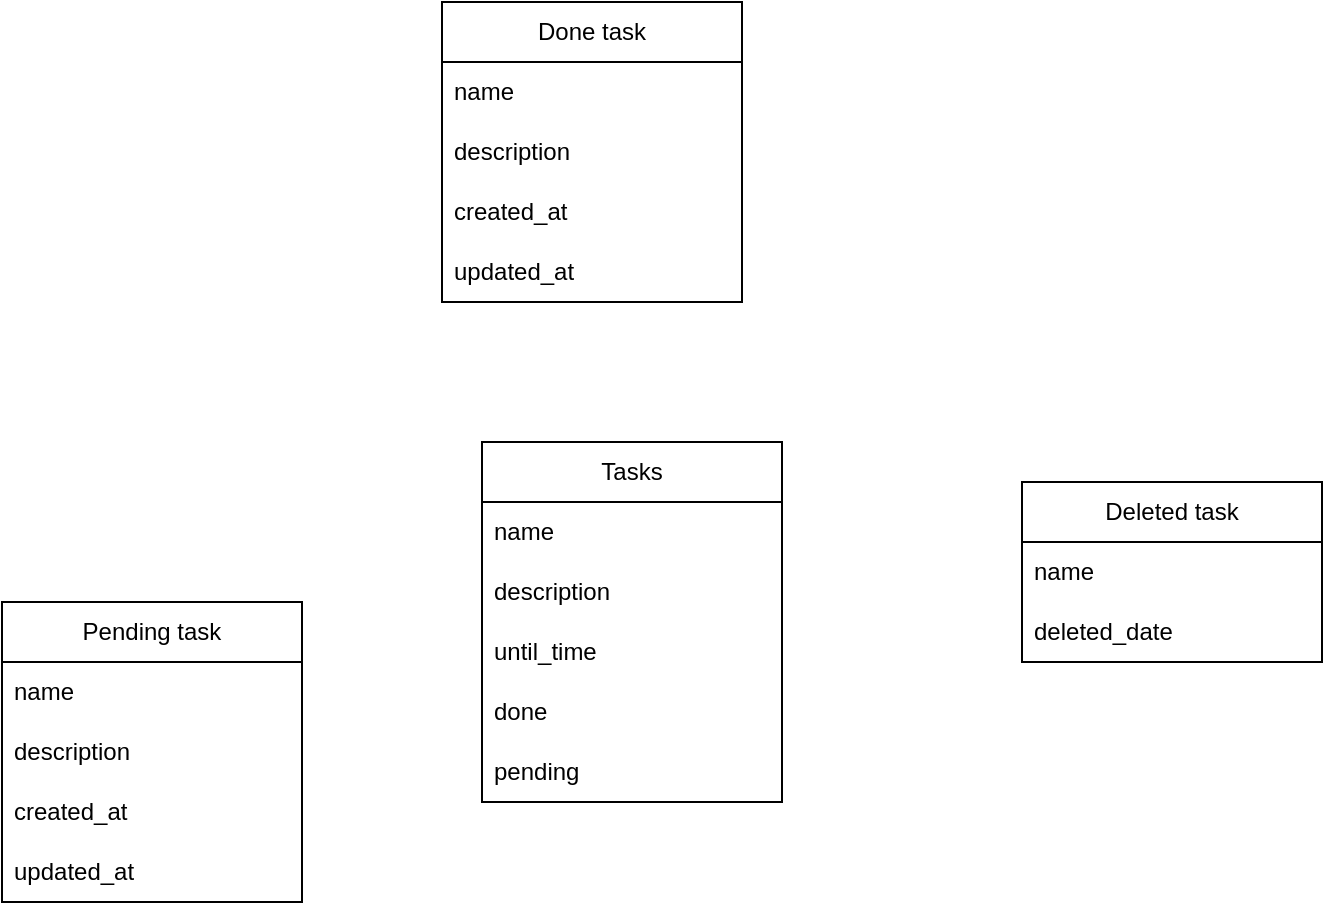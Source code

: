 <mxfile version="24.6.4" type="device">
  <diagram name="Page-1" id="VBJ0OumQQvjMFuhcdAdP">
    <mxGraphModel dx="880" dy="524" grid="1" gridSize="10" guides="1" tooltips="1" connect="1" arrows="1" fold="1" page="1" pageScale="1" pageWidth="850" pageHeight="1100" math="0" shadow="0">
      <root>
        <mxCell id="0" />
        <mxCell id="1" parent="0" />
        <mxCell id="duof3CwweLlsd9wkoC7A-3" value="Done task" style="swimlane;fontStyle=0;childLayout=stackLayout;horizontal=1;startSize=30;horizontalStack=0;resizeParent=1;resizeParentMax=0;resizeLast=0;collapsible=1;marginBottom=0;whiteSpace=wrap;html=1;" parent="1" vertex="1">
          <mxGeometry x="290" y="20" width="150" height="150" as="geometry" />
        </mxCell>
        <mxCell id="duof3CwweLlsd9wkoC7A-4" value="name" style="text;strokeColor=none;fillColor=none;align=left;verticalAlign=middle;spacingLeft=4;spacingRight=4;overflow=hidden;points=[[0,0.5],[1,0.5]];portConstraint=eastwest;rotatable=0;whiteSpace=wrap;html=1;" parent="duof3CwweLlsd9wkoC7A-3" vertex="1">
          <mxGeometry y="30" width="150" height="30" as="geometry" />
        </mxCell>
        <mxCell id="duof3CwweLlsd9wkoC7A-27" value="description" style="text;strokeColor=none;fillColor=none;align=left;verticalAlign=middle;spacingLeft=4;spacingRight=4;overflow=hidden;points=[[0,0.5],[1,0.5]];portConstraint=eastwest;rotatable=0;whiteSpace=wrap;html=1;" parent="duof3CwweLlsd9wkoC7A-3" vertex="1">
          <mxGeometry y="60" width="150" height="30" as="geometry" />
        </mxCell>
        <mxCell id="duof3CwweLlsd9wkoC7A-5" value="created_at" style="text;strokeColor=none;fillColor=none;align=left;verticalAlign=middle;spacingLeft=4;spacingRight=4;overflow=hidden;points=[[0,0.5],[1,0.5]];portConstraint=eastwest;rotatable=0;whiteSpace=wrap;html=1;" parent="duof3CwweLlsd9wkoC7A-3" vertex="1">
          <mxGeometry y="90" width="150" height="30" as="geometry" />
        </mxCell>
        <mxCell id="duof3CwweLlsd9wkoC7A-6" value="updated_at" style="text;strokeColor=none;fillColor=none;align=left;verticalAlign=middle;spacingLeft=4;spacingRight=4;overflow=hidden;points=[[0,0.5],[1,0.5]];portConstraint=eastwest;rotatable=0;whiteSpace=wrap;html=1;" parent="duof3CwweLlsd9wkoC7A-3" vertex="1">
          <mxGeometry y="120" width="150" height="30" as="geometry" />
        </mxCell>
        <mxCell id="duof3CwweLlsd9wkoC7A-7" value="Pending task" style="swimlane;fontStyle=0;childLayout=stackLayout;horizontal=1;startSize=30;horizontalStack=0;resizeParent=1;resizeParentMax=0;resizeLast=0;collapsible=1;marginBottom=0;whiteSpace=wrap;html=1;" parent="1" vertex="1">
          <mxGeometry x="70" y="320" width="150" height="150" as="geometry" />
        </mxCell>
        <mxCell id="duof3CwweLlsd9wkoC7A-8" value="name" style="text;strokeColor=none;fillColor=none;align=left;verticalAlign=middle;spacingLeft=4;spacingRight=4;overflow=hidden;points=[[0,0.5],[1,0.5]];portConstraint=eastwest;rotatable=0;whiteSpace=wrap;html=1;" parent="duof3CwweLlsd9wkoC7A-7" vertex="1">
          <mxGeometry y="30" width="150" height="30" as="geometry" />
        </mxCell>
        <mxCell id="duof3CwweLlsd9wkoC7A-28" value="description" style="text;strokeColor=none;fillColor=none;align=left;verticalAlign=middle;spacingLeft=4;spacingRight=4;overflow=hidden;points=[[0,0.5],[1,0.5]];portConstraint=eastwest;rotatable=0;whiteSpace=wrap;html=1;" parent="duof3CwweLlsd9wkoC7A-7" vertex="1">
          <mxGeometry y="60" width="150" height="30" as="geometry" />
        </mxCell>
        <mxCell id="duof3CwweLlsd9wkoC7A-9" value="created_at" style="text;strokeColor=none;fillColor=none;align=left;verticalAlign=middle;spacingLeft=4;spacingRight=4;overflow=hidden;points=[[0,0.5],[1,0.5]];portConstraint=eastwest;rotatable=0;whiteSpace=wrap;html=1;" parent="duof3CwweLlsd9wkoC7A-7" vertex="1">
          <mxGeometry y="90" width="150" height="30" as="geometry" />
        </mxCell>
        <mxCell id="duof3CwweLlsd9wkoC7A-10" value="updated_at" style="text;strokeColor=none;fillColor=none;align=left;verticalAlign=middle;spacingLeft=4;spacingRight=4;overflow=hidden;points=[[0,0.5],[1,0.5]];portConstraint=eastwest;rotatable=0;whiteSpace=wrap;html=1;" parent="duof3CwweLlsd9wkoC7A-7" vertex="1">
          <mxGeometry y="120" width="150" height="30" as="geometry" />
        </mxCell>
        <mxCell id="duof3CwweLlsd9wkoC7A-11" value="Tasks" style="swimlane;fontStyle=0;childLayout=stackLayout;horizontal=1;startSize=30;horizontalStack=0;resizeParent=1;resizeParentMax=0;resizeLast=0;collapsible=1;marginBottom=0;whiteSpace=wrap;html=1;" parent="1" vertex="1">
          <mxGeometry x="310" y="240" width="150" height="180" as="geometry" />
        </mxCell>
        <mxCell id="duof3CwweLlsd9wkoC7A-12" value="name" style="text;strokeColor=none;fillColor=none;align=left;verticalAlign=middle;spacingLeft=4;spacingRight=4;overflow=hidden;points=[[0,0.5],[1,0.5]];portConstraint=eastwest;rotatable=0;whiteSpace=wrap;html=1;" parent="duof3CwweLlsd9wkoC7A-11" vertex="1">
          <mxGeometry y="30" width="150" height="30" as="geometry" />
        </mxCell>
        <mxCell id="duof3CwweLlsd9wkoC7A-13" value="description" style="text;strokeColor=none;fillColor=none;align=left;verticalAlign=middle;spacingLeft=4;spacingRight=4;overflow=hidden;points=[[0,0.5],[1,0.5]];portConstraint=eastwest;rotatable=0;whiteSpace=wrap;html=1;" parent="duof3CwweLlsd9wkoC7A-11" vertex="1">
          <mxGeometry y="60" width="150" height="30" as="geometry" />
        </mxCell>
        <mxCell id="duof3CwweLlsd9wkoC7A-24" value="until_time" style="text;strokeColor=none;fillColor=none;align=left;verticalAlign=middle;spacingLeft=4;spacingRight=4;overflow=hidden;points=[[0,0.5],[1,0.5]];portConstraint=eastwest;rotatable=0;whiteSpace=wrap;html=1;" parent="duof3CwweLlsd9wkoC7A-11" vertex="1">
          <mxGeometry y="90" width="150" height="30" as="geometry" />
        </mxCell>
        <mxCell id="duof3CwweLlsd9wkoC7A-26" value="done" style="text;strokeColor=none;fillColor=none;align=left;verticalAlign=middle;spacingLeft=4;spacingRight=4;overflow=hidden;points=[[0,0.5],[1,0.5]];portConstraint=eastwest;rotatable=0;whiteSpace=wrap;html=1;" parent="duof3CwweLlsd9wkoC7A-11" vertex="1">
          <mxGeometry y="120" width="150" height="30" as="geometry" />
        </mxCell>
        <mxCell id="duof3CwweLlsd9wkoC7A-14" value="pending" style="text;strokeColor=none;fillColor=none;align=left;verticalAlign=middle;spacingLeft=4;spacingRight=4;overflow=hidden;points=[[0,0.5],[1,0.5]];portConstraint=eastwest;rotatable=0;whiteSpace=wrap;html=1;" parent="duof3CwweLlsd9wkoC7A-11" vertex="1">
          <mxGeometry y="150" width="150" height="30" as="geometry" />
        </mxCell>
        <mxCell id="duof3CwweLlsd9wkoC7A-19" value="Deleted task" style="swimlane;fontStyle=0;childLayout=stackLayout;horizontal=1;startSize=30;horizontalStack=0;resizeParent=1;resizeParentMax=0;resizeLast=0;collapsible=1;marginBottom=0;whiteSpace=wrap;html=1;" parent="1" vertex="1">
          <mxGeometry x="580" y="260" width="150" height="90" as="geometry" />
        </mxCell>
        <mxCell id="duof3CwweLlsd9wkoC7A-20" value="name" style="text;strokeColor=none;fillColor=none;align=left;verticalAlign=middle;spacingLeft=4;spacingRight=4;overflow=hidden;points=[[0,0.5],[1,0.5]];portConstraint=eastwest;rotatable=0;whiteSpace=wrap;html=1;" parent="duof3CwweLlsd9wkoC7A-19" vertex="1">
          <mxGeometry y="30" width="150" height="30" as="geometry" />
        </mxCell>
        <mxCell id="duof3CwweLlsd9wkoC7A-21" value="deleted_date" style="text;strokeColor=none;fillColor=none;align=left;verticalAlign=middle;spacingLeft=4;spacingRight=4;overflow=hidden;points=[[0,0.5],[1,0.5]];portConstraint=eastwest;rotatable=0;whiteSpace=wrap;html=1;" parent="duof3CwweLlsd9wkoC7A-19" vertex="1">
          <mxGeometry y="60" width="150" height="30" as="geometry" />
        </mxCell>
      </root>
    </mxGraphModel>
  </diagram>
</mxfile>
